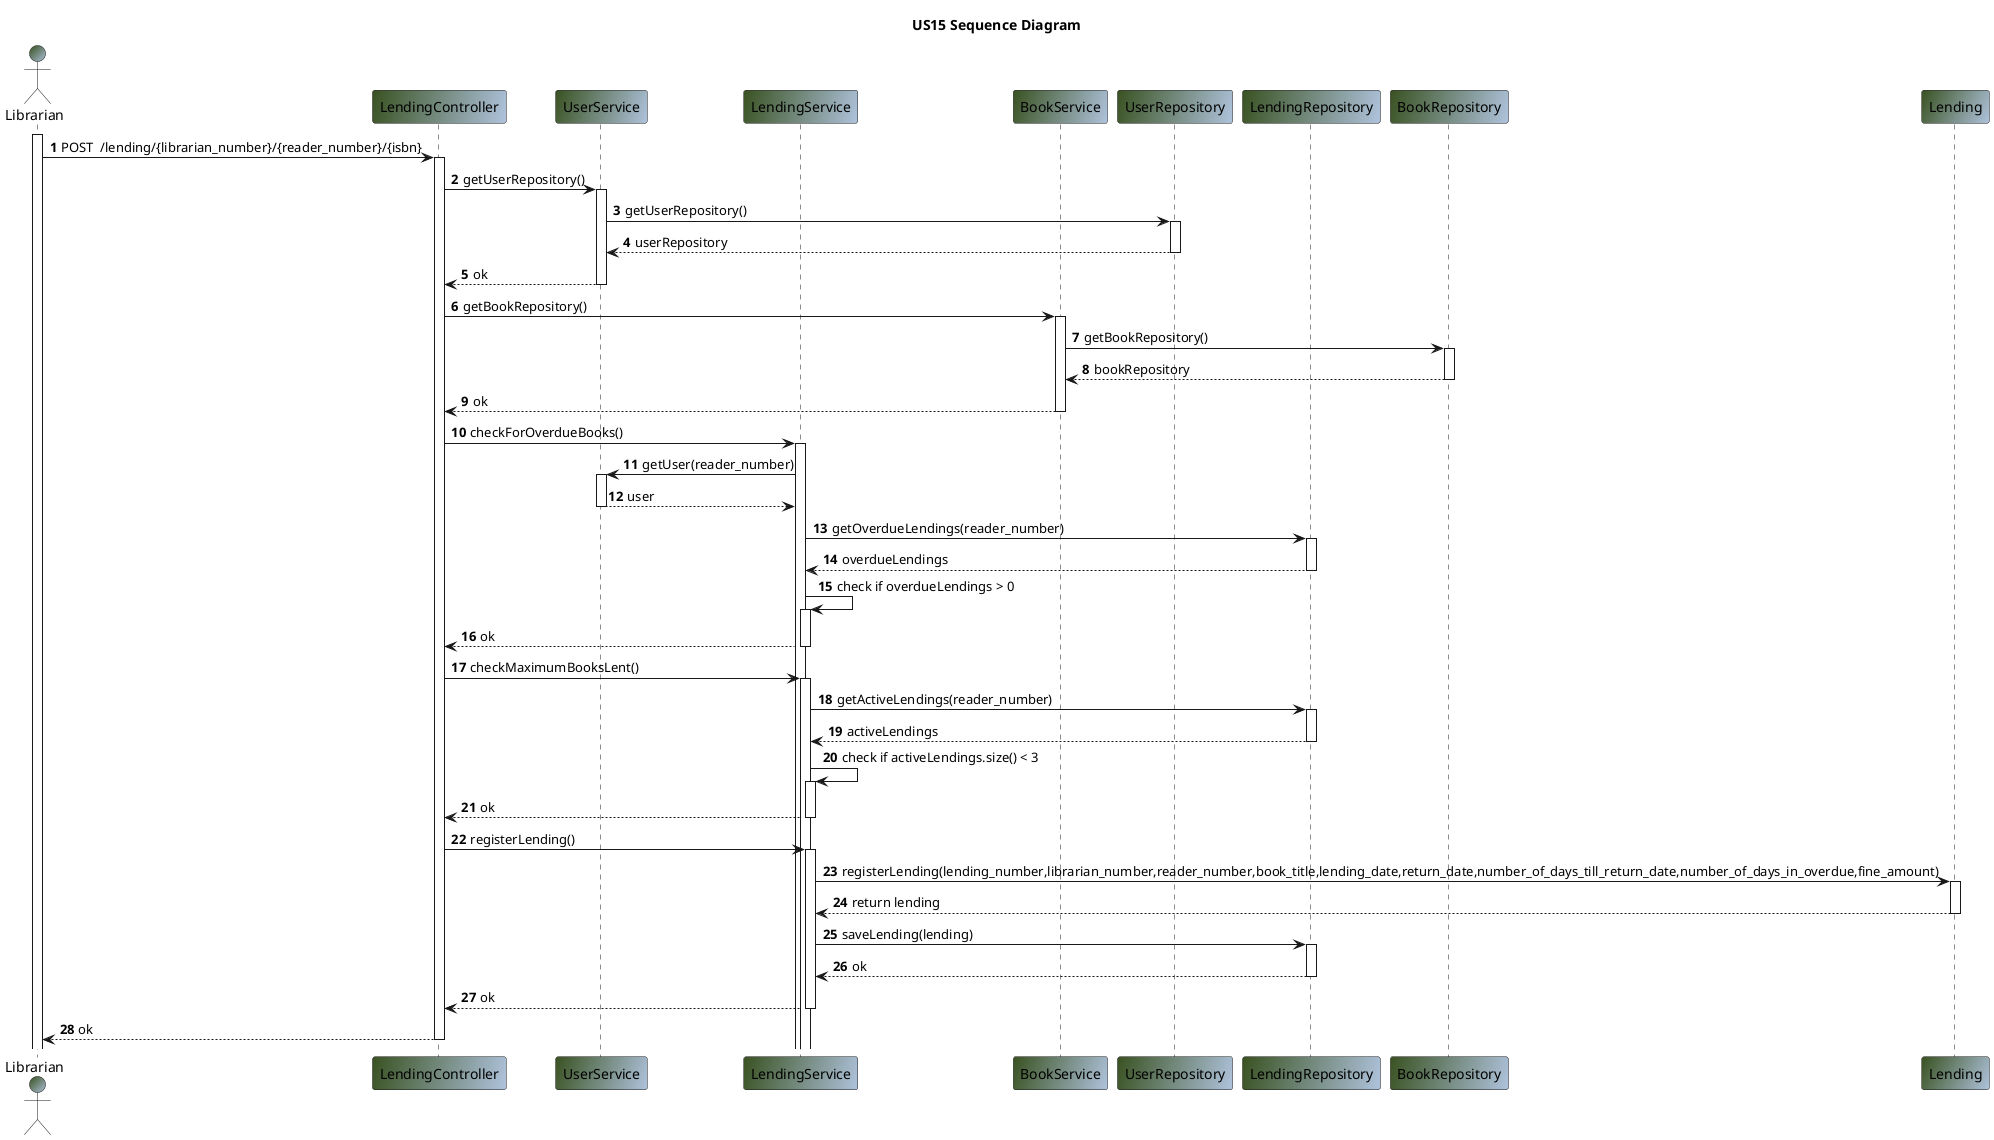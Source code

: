 @startuml
'https://SubscriptionServicetuml.com/sequence-diagram

title US15 Sequence Diagram

autoactivate on
autonumber


actor "Librarian" as user #3B5323FF/B0C4DEFF
participant "LendingController" as ctrl #3B5323FF/B0C4DEFF
participant "UserService" as userser #3B5323FF/B0C4DEFF
participant "LendingService" as lendingser #3B5323FF/B0C4DEFF
participant "BookService" as bookser #3B5323FF/B0C4DEFF
participant "UserRepository" as userrepo #3B5323FF/B0C4DEFF
participant "LendingRepository" as lendingrepo #3B5323FF/B0C4DEFF
participant "BookRepository" as bookrepo #3B5323FF/B0C4DEFF
participant "Lending" as read #3B5323FF/B0C4DEFF

activate user

user -> ctrl: POST  /lending/{librarian_number}/{reader_number}/{isbn}

ctrl -> userser: getUserRepository()
userser -> userrepo: getUserRepository()
userrepo --> userser: userRepository
userser --> ctrl: ok

ctrl -> bookser: getBookRepository()
bookser -> bookrepo: getBookRepository()
bookrepo --> bookser: bookRepository
bookser --> ctrl: ok

ctrl -> lendingser: checkForOverdueBooks()
lendingser -> userser: getUser(reader_number)
userser --> lendingser: user
lendingser -> lendingrepo: getOverdueLendings(reader_number)
lendingrepo --> lendingser: overdueLendings
lendingser -> lendingser: check if overdueLendings > 0
lendingser --> ctrl: ok

ctrl -> lendingser: checkMaximumBooksLent()
lendingser -> lendingrepo: getActiveLendings(reader_number)
lendingrepo --> lendingser: activeLendings
lendingser -> lendingser: check if activeLendings.size() < 3
lendingser --> ctrl: ok

ctrl -> lendingser: registerLending()
lendingser -> read: registerLending(lending_number,librarian_number,reader_number,book_title,lending_date,return_date,number_of_days_till_return_date,number_of_days_in_overdue,fine_amount)
read --> lendingser: return lending
lendingser -> lendingrepo: saveLending(lending)
lendingrepo --> lendingser: ok
lendingser --> ctrl: ok

ctrl --> user: ok

@enduml

